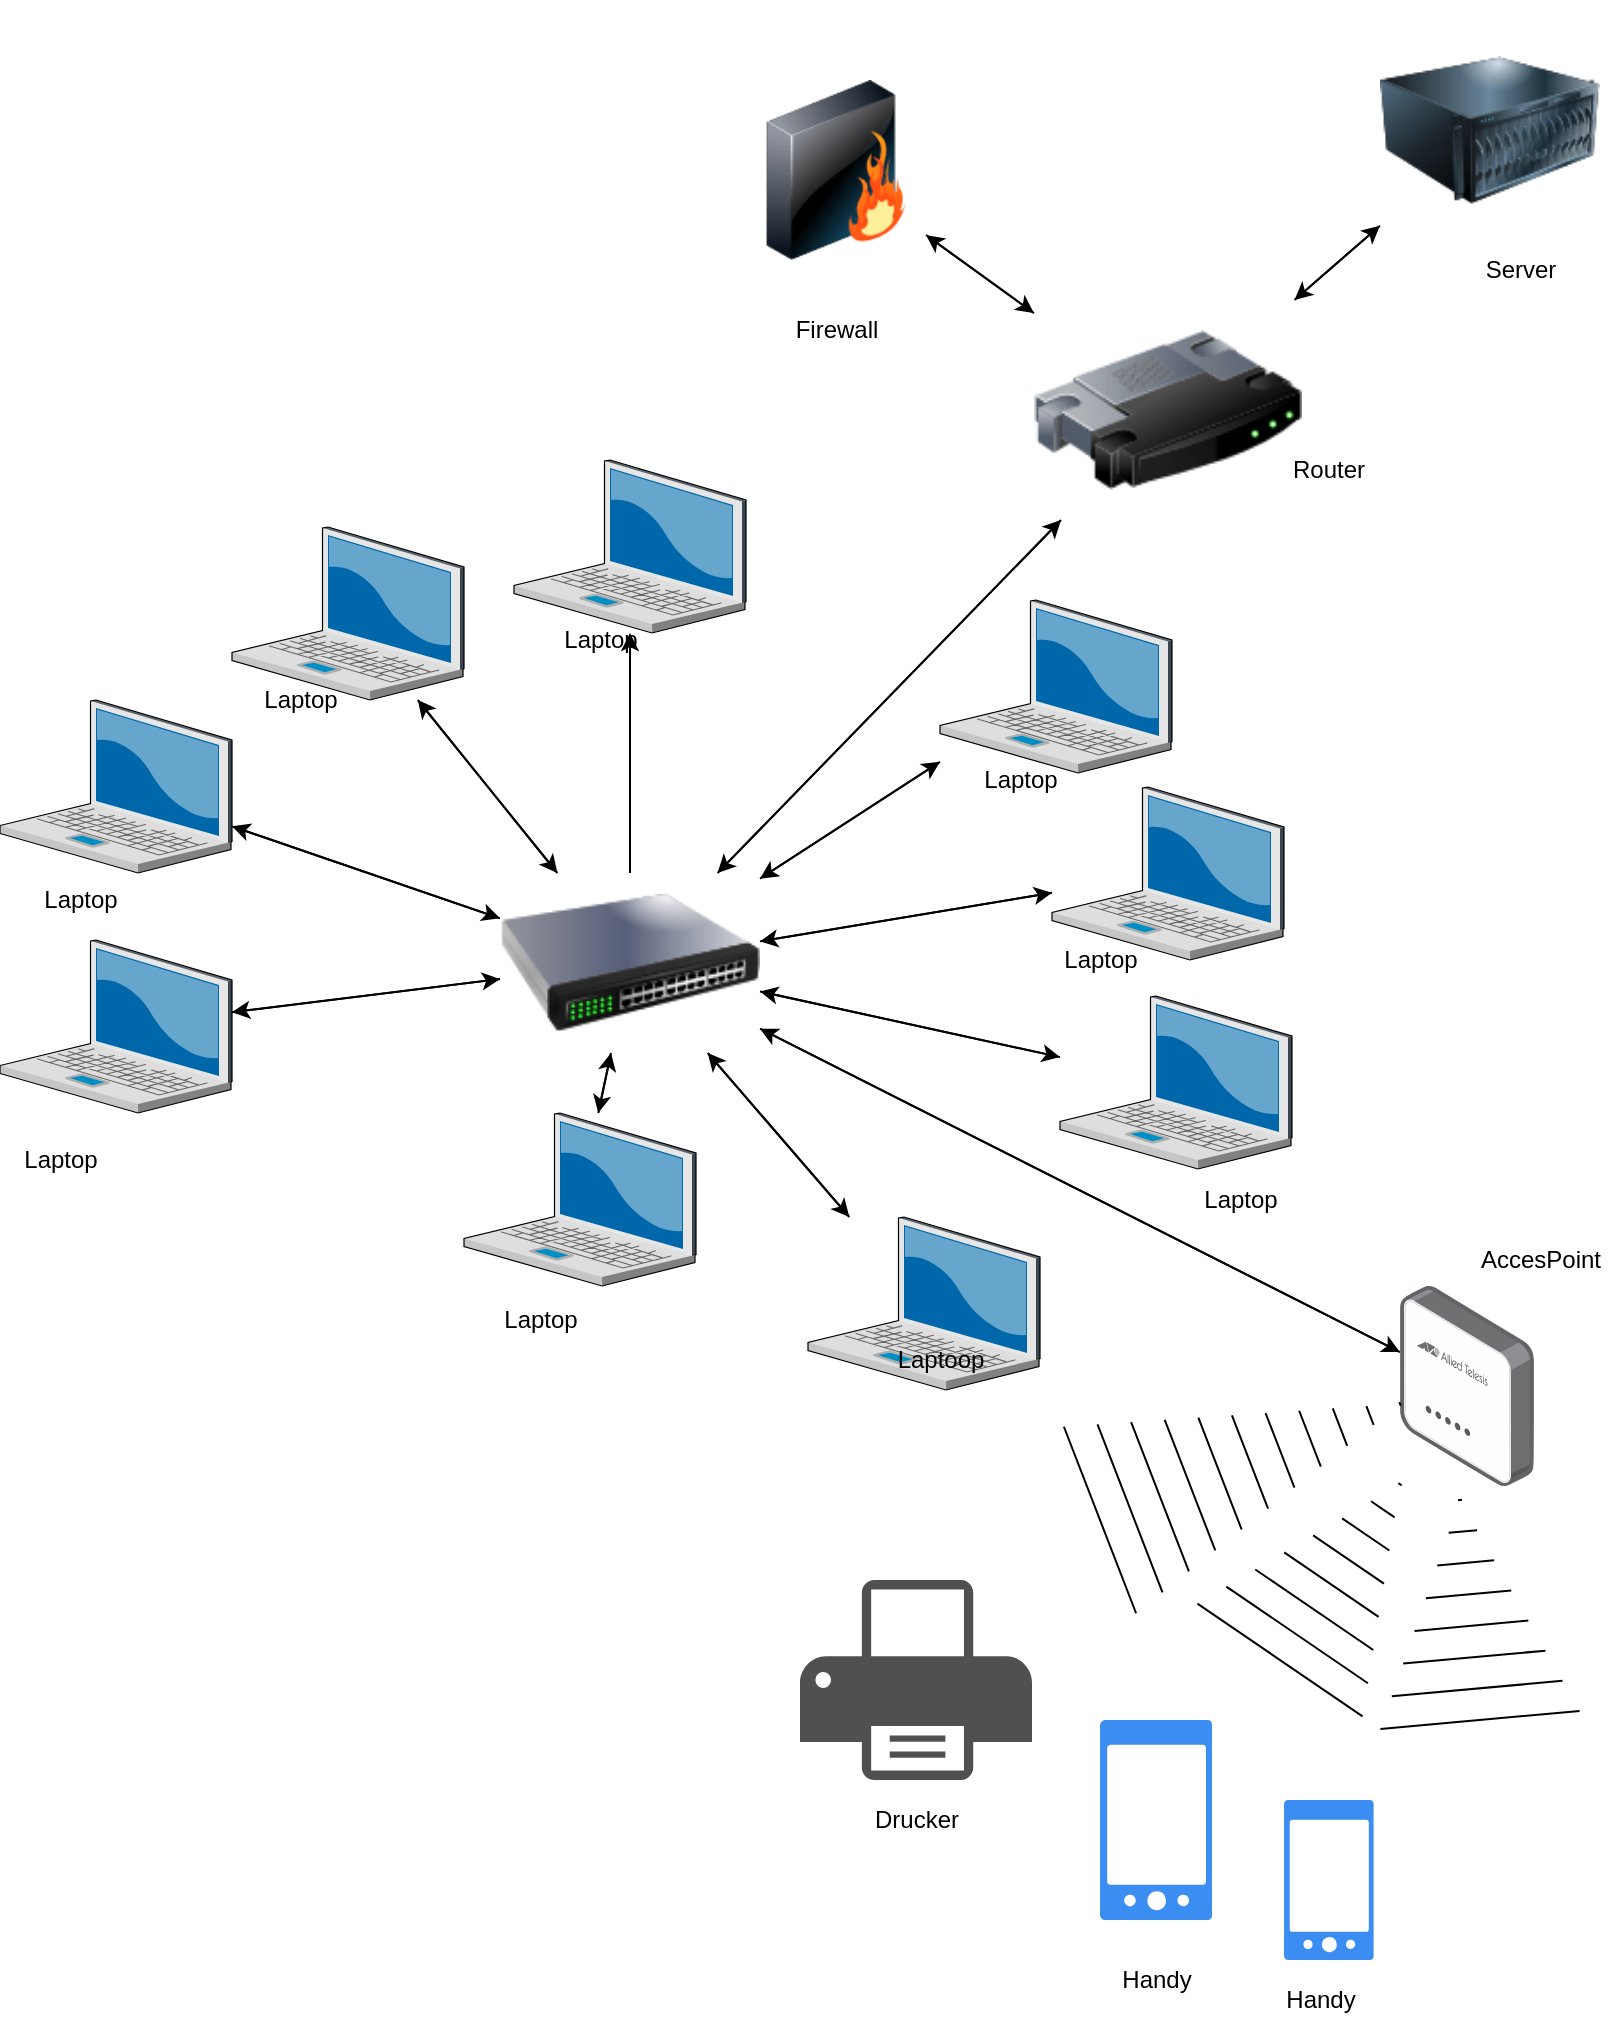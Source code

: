 <mxfile version="20.2.3" type="device"><diagram id="gVSdMcFEW7-252TxvJk8" name="Seite-1"><mxGraphModel dx="1727" dy="1206" grid="1" gridSize="10" guides="1" tooltips="1" connect="1" arrows="1" fold="1" page="1" pageScale="1" pageWidth="827" pageHeight="1169" math="0" shadow="0"><root><mxCell id="0"/><mxCell id="1" parent="0"/><mxCell id="Zn9NvJ4ai3Ad5tW6TySo-27" style="edgeStyle=none;rounded=0;orthogonalLoop=1;jettySize=auto;html=1;" edge="1" parent="1" source="Zn9NvJ4ai3Ad5tW6TySo-1" target="Zn9NvJ4ai3Ad5tW6TySo-15"><mxGeometry relative="1" as="geometry"/></mxCell><mxCell id="Zn9NvJ4ai3Ad5tW6TySo-28" value="" style="edgeStyle=none;rounded=0;orthogonalLoop=1;jettySize=auto;html=1;" edge="1" parent="1" source="Zn9NvJ4ai3Ad5tW6TySo-1" target="Zn9NvJ4ai3Ad5tW6TySo-9"><mxGeometry relative="1" as="geometry"/></mxCell><mxCell id="Zn9NvJ4ai3Ad5tW6TySo-30" value="" style="edgeStyle=none;rounded=0;orthogonalLoop=1;jettySize=auto;html=1;" edge="1" parent="1" source="Zn9NvJ4ai3Ad5tW6TySo-1" target="Zn9NvJ4ai3Ad5tW6TySo-12"><mxGeometry relative="1" as="geometry"/></mxCell><mxCell id="Zn9NvJ4ai3Ad5tW6TySo-32" style="edgeStyle=none;rounded=0;orthogonalLoop=1;jettySize=auto;html=1;" edge="1" parent="1" source="Zn9NvJ4ai3Ad5tW6TySo-1" target="Zn9NvJ4ai3Ad5tW6TySo-11"><mxGeometry relative="1" as="geometry"/></mxCell><mxCell id="Zn9NvJ4ai3Ad5tW6TySo-34" style="edgeStyle=none;rounded=0;orthogonalLoop=1;jettySize=auto;html=1;" edge="1" parent="1" source="Zn9NvJ4ai3Ad5tW6TySo-1" target="Zn9NvJ4ai3Ad5tW6TySo-6"><mxGeometry relative="1" as="geometry"/></mxCell><mxCell id="Zn9NvJ4ai3Ad5tW6TySo-36" value="" style="edgeStyle=none;rounded=0;orthogonalLoop=1;jettySize=auto;html=1;" edge="1" parent="1" source="Zn9NvJ4ai3Ad5tW6TySo-1" target="Zn9NvJ4ai3Ad5tW6TySo-10"><mxGeometry relative="1" as="geometry"/></mxCell><mxCell id="Zn9NvJ4ai3Ad5tW6TySo-39" style="edgeStyle=none;rounded=0;orthogonalLoop=1;jettySize=auto;html=1;" edge="1" parent="1" source="Zn9NvJ4ai3Ad5tW6TySo-1" target="Zn9NvJ4ai3Ad5tW6TySo-5"><mxGeometry relative="1" as="geometry"/></mxCell><mxCell id="Zn9NvJ4ai3Ad5tW6TySo-40" style="edgeStyle=none;rounded=0;orthogonalLoop=1;jettySize=auto;html=1;" edge="1" parent="1" source="Zn9NvJ4ai3Ad5tW6TySo-1" target="Zn9NvJ4ai3Ad5tW6TySo-7"><mxGeometry relative="1" as="geometry"/></mxCell><mxCell id="Zn9NvJ4ai3Ad5tW6TySo-42" style="edgeStyle=none;rounded=0;orthogonalLoop=1;jettySize=auto;html=1;" edge="1" parent="1" source="Zn9NvJ4ai3Ad5tW6TySo-1" target="Zn9NvJ4ai3Ad5tW6TySo-8"><mxGeometry relative="1" as="geometry"/></mxCell><mxCell id="Zn9NvJ4ai3Ad5tW6TySo-46" style="edgeStyle=none;rounded=0;orthogonalLoop=1;jettySize=auto;html=1;" edge="1" parent="1" source="Zn9NvJ4ai3Ad5tW6TySo-1" target="Zn9NvJ4ai3Ad5tW6TySo-17"><mxGeometry relative="1" as="geometry"/></mxCell><mxCell id="Zn9NvJ4ai3Ad5tW6TySo-1" value="" style="image;html=1;image=img/lib/clip_art/networking/Switch_128x128.png" vertex="1" parent="1"><mxGeometry x="250" y="436.5" width="130" height="90" as="geometry"/></mxCell><mxCell id="Zn9NvJ4ai3Ad5tW6TySo-38" style="edgeStyle=none;rounded=0;orthogonalLoop=1;jettySize=auto;html=1;" edge="1" parent="1" source="Zn9NvJ4ai3Ad5tW6TySo-5" target="Zn9NvJ4ai3Ad5tW6TySo-1"><mxGeometry relative="1" as="geometry"/></mxCell><mxCell id="Zn9NvJ4ai3Ad5tW6TySo-5" value="" style="verticalLabelPosition=bottom;sketch=0;aspect=fixed;html=1;verticalAlign=top;strokeColor=none;align=center;outlineConnect=0;shape=mxgraph.citrix.laptop_2;" vertex="1" parent="1"><mxGeometry x="116" y="263.5" width="116" height="86.5" as="geometry"/></mxCell><mxCell id="Zn9NvJ4ai3Ad5tW6TySo-35" style="edgeStyle=none;rounded=0;orthogonalLoop=1;jettySize=auto;html=1;" edge="1" parent="1" source="Zn9NvJ4ai3Ad5tW6TySo-6" target="Zn9NvJ4ai3Ad5tW6TySo-1"><mxGeometry relative="1" as="geometry"/></mxCell><mxCell id="Zn9NvJ4ai3Ad5tW6TySo-6" value="" style="verticalLabelPosition=bottom;sketch=0;aspect=fixed;html=1;verticalAlign=top;strokeColor=none;align=center;outlineConnect=0;shape=mxgraph.citrix.laptop_2;" vertex="1" parent="1"><mxGeometry x="470" y="300" width="116" height="86.5" as="geometry"/></mxCell><mxCell id="Zn9NvJ4ai3Ad5tW6TySo-41" style="edgeStyle=none;rounded=0;orthogonalLoop=1;jettySize=auto;html=1;" edge="1" parent="1" source="Zn9NvJ4ai3Ad5tW6TySo-7" target="Zn9NvJ4ai3Ad5tW6TySo-1"><mxGeometry relative="1" as="geometry"/></mxCell><mxCell id="Zn9NvJ4ai3Ad5tW6TySo-7" value="" style="verticalLabelPosition=bottom;sketch=0;aspect=fixed;html=1;verticalAlign=top;strokeColor=none;align=center;outlineConnect=0;shape=mxgraph.citrix.laptop_2;" vertex="1" parent="1"><mxGeometry y="470" width="116" height="86.5" as="geometry"/></mxCell><mxCell id="Zn9NvJ4ai3Ad5tW6TySo-43" style="edgeStyle=none;rounded=0;orthogonalLoop=1;jettySize=auto;html=1;" edge="1" parent="1" source="Zn9NvJ4ai3Ad5tW6TySo-8" target="Zn9NvJ4ai3Ad5tW6TySo-1"><mxGeometry relative="1" as="geometry"/></mxCell><mxCell id="Zn9NvJ4ai3Ad5tW6TySo-8" value="" style="verticalLabelPosition=bottom;sketch=0;aspect=fixed;html=1;verticalAlign=top;strokeColor=none;align=center;outlineConnect=0;shape=mxgraph.citrix.laptop_2;" vertex="1" parent="1"><mxGeometry x="232" y="556.5" width="116" height="86.5" as="geometry"/></mxCell><mxCell id="Zn9NvJ4ai3Ad5tW6TySo-29" value="" style="edgeStyle=none;rounded=0;orthogonalLoop=1;jettySize=auto;html=1;" edge="1" parent="1" source="Zn9NvJ4ai3Ad5tW6TySo-9" target="Zn9NvJ4ai3Ad5tW6TySo-1"><mxGeometry relative="1" as="geometry"/></mxCell><mxCell id="Zn9NvJ4ai3Ad5tW6TySo-9" value="" style="verticalLabelPosition=bottom;sketch=0;aspect=fixed;html=1;verticalAlign=top;strokeColor=none;align=center;outlineConnect=0;shape=mxgraph.citrix.laptop_2;" vertex="1" parent="1"><mxGeometry x="404" y="608.5" width="116" height="86.5" as="geometry"/></mxCell><mxCell id="Zn9NvJ4ai3Ad5tW6TySo-10" value="" style="verticalLabelPosition=bottom;sketch=0;aspect=fixed;html=1;verticalAlign=top;strokeColor=none;align=center;outlineConnect=0;shape=mxgraph.citrix.laptop_2;" vertex="1" parent="1"><mxGeometry x="257" y="230" width="116" height="86.5" as="geometry"/></mxCell><mxCell id="Zn9NvJ4ai3Ad5tW6TySo-33" style="edgeStyle=none;rounded=0;orthogonalLoop=1;jettySize=auto;html=1;" edge="1" parent="1" source="Zn9NvJ4ai3Ad5tW6TySo-11" target="Zn9NvJ4ai3Ad5tW6TySo-1"><mxGeometry relative="1" as="geometry"/></mxCell><mxCell id="Zn9NvJ4ai3Ad5tW6TySo-11" value="" style="verticalLabelPosition=bottom;sketch=0;aspect=fixed;html=1;verticalAlign=top;strokeColor=none;align=center;outlineConnect=0;shape=mxgraph.citrix.laptop_2;" vertex="1" parent="1"><mxGeometry x="526" y="393.5" width="116" height="86.5" as="geometry"/></mxCell><mxCell id="Zn9NvJ4ai3Ad5tW6TySo-31" value="" style="edgeStyle=none;rounded=0;orthogonalLoop=1;jettySize=auto;html=1;" edge="1" parent="1" source="Zn9NvJ4ai3Ad5tW6TySo-12" target="Zn9NvJ4ai3Ad5tW6TySo-1"><mxGeometry relative="1" as="geometry"/></mxCell><mxCell id="Zn9NvJ4ai3Ad5tW6TySo-12" value="" style="verticalLabelPosition=bottom;sketch=0;aspect=fixed;html=1;verticalAlign=top;strokeColor=none;align=center;outlineConnect=0;shape=mxgraph.citrix.laptop_2;" vertex="1" parent="1"><mxGeometry x="530" y="498" width="116" height="86.5" as="geometry"/></mxCell><mxCell id="Zn9NvJ4ai3Ad5tW6TySo-73" style="edgeStyle=none;rounded=0;orthogonalLoop=1;jettySize=auto;html=1;" edge="1" parent="1" source="Zn9NvJ4ai3Ad5tW6TySo-13" target="Zn9NvJ4ai3Ad5tW6TySo-1"><mxGeometry relative="1" as="geometry"/></mxCell><mxCell id="Zn9NvJ4ai3Ad5tW6TySo-13" value="" style="points=[];aspect=fixed;html=1;align=center;shadow=0;dashed=0;image;image=img/lib/allied_telesis/wireless/Access_Point_Indoor.svg;" vertex="1" parent="1"><mxGeometry x="700" y="643" width="67.03" height="100" as="geometry"/></mxCell><mxCell id="Zn9NvJ4ai3Ad5tW6TySo-26" style="rounded=0;orthogonalLoop=1;jettySize=auto;html=1;" edge="1" parent="1" source="Zn9NvJ4ai3Ad5tW6TySo-15" target="Zn9NvJ4ai3Ad5tW6TySo-1"><mxGeometry relative="1" as="geometry"/></mxCell><mxCell id="Zn9NvJ4ai3Ad5tW6TySo-15" value="" style="verticalLabelPosition=bottom;sketch=0;aspect=fixed;html=1;verticalAlign=top;strokeColor=none;align=center;outlineConnect=0;shape=mxgraph.citrix.laptop_2;" vertex="1" parent="1"><mxGeometry y="350" width="116" height="86.5" as="geometry"/></mxCell><mxCell id="Zn9NvJ4ai3Ad5tW6TySo-45" style="edgeStyle=none;rounded=0;orthogonalLoop=1;jettySize=auto;html=1;" edge="1" parent="1" source="Zn9NvJ4ai3Ad5tW6TySo-17" target="Zn9NvJ4ai3Ad5tW6TySo-1"><mxGeometry relative="1" as="geometry"/></mxCell><mxCell id="Zn9NvJ4ai3Ad5tW6TySo-47" style="edgeStyle=none;rounded=0;orthogonalLoop=1;jettySize=auto;html=1;" edge="1" parent="1" source="Zn9NvJ4ai3Ad5tW6TySo-1" target="Zn9NvJ4ai3Ad5tW6TySo-13"><mxGeometry relative="1" as="geometry"/></mxCell><mxCell id="Zn9NvJ4ai3Ad5tW6TySo-49" style="edgeStyle=none;rounded=0;orthogonalLoop=1;jettySize=auto;html=1;" edge="1" parent="1" source="Zn9NvJ4ai3Ad5tW6TySo-17" target="Zn9NvJ4ai3Ad5tW6TySo-20"><mxGeometry relative="1" as="geometry"/></mxCell><mxCell id="Zn9NvJ4ai3Ad5tW6TySo-71" style="edgeStyle=none;rounded=0;orthogonalLoop=1;jettySize=auto;html=1;" edge="1" parent="1" source="Zn9NvJ4ai3Ad5tW6TySo-17" target="Zn9NvJ4ai3Ad5tW6TySo-69"><mxGeometry relative="1" as="geometry"/></mxCell><mxCell id="Zn9NvJ4ai3Ad5tW6TySo-17" value="" style="image;html=1;image=img/lib/clip_art/networking/Router_128x128.png" vertex="1" parent="1"><mxGeometry x="517" y="150" width="134" height="110" as="geometry"/></mxCell><mxCell id="Zn9NvJ4ai3Ad5tW6TySo-19" value="" style="sketch=0;pointerEvents=1;shadow=0;dashed=0;html=1;strokeColor=none;fillColor=#505050;labelPosition=center;verticalLabelPosition=bottom;verticalAlign=top;outlineConnect=0;align=center;shape=mxgraph.office.devices.printer;" vertex="1" parent="1"><mxGeometry x="400" y="790" width="116" height="100" as="geometry"/></mxCell><mxCell id="Zn9NvJ4ai3Ad5tW6TySo-50" style="edgeStyle=none;rounded=0;orthogonalLoop=1;jettySize=auto;html=1;" edge="1" parent="1" source="Zn9NvJ4ai3Ad5tW6TySo-20" target="Zn9NvJ4ai3Ad5tW6TySo-17"><mxGeometry relative="1" as="geometry"/></mxCell><mxCell id="Zn9NvJ4ai3Ad5tW6TySo-20" value="" style="image;html=1;image=img/lib/clip_art/networking/Firewall_128x128.png" vertex="1" parent="1"><mxGeometry x="373" y="40" width="90" height="90" as="geometry"/></mxCell><mxCell id="Zn9NvJ4ai3Ad5tW6TySo-23" value="" style="sketch=0;html=1;aspect=fixed;strokeColor=none;shadow=0;align=center;verticalAlign=top;fillColor=#3B8DF1;shape=mxgraph.gcp2.phone_android" vertex="1" parent="1"><mxGeometry x="550" y="860" width="56" height="100" as="geometry"/></mxCell><mxCell id="Zn9NvJ4ai3Ad5tW6TySo-24" value="" style="sketch=0;html=1;aspect=fixed;strokeColor=none;shadow=0;align=center;verticalAlign=top;fillColor=#3B8DF1;shape=mxgraph.gcp2.phone_android" vertex="1" parent="1"><mxGeometry x="642" y="900" width="44.8" height="80" as="geometry"/></mxCell><mxCell id="Zn9NvJ4ai3Ad5tW6TySo-51" value="" style="shape=mxgraph.arrows2.wedgeArrowDashed2;html=1;bendable=0;startWidth=50;stepSize=15;rounded=0;" edge="1" parent="1" target="Zn9NvJ4ai3Ad5tW6TySo-13"><mxGeometry width="100" height="100" relative="1" as="geometry"><mxPoint x="640" y="830" as="sourcePoint"/><mxPoint x="700" y="730" as="targetPoint"/></mxGeometry></mxCell><mxCell id="Zn9NvJ4ai3Ad5tW6TySo-52" value="" style="shape=mxgraph.arrows2.wedgeArrowDashed2;html=1;bendable=0;startWidth=50;stepSize=15;rounded=0;" edge="1" parent="1" target="Zn9NvJ4ai3Ad5tW6TySo-13"><mxGeometry width="100" height="100" relative="1" as="geometry"><mxPoint x="550" y="760" as="sourcePoint"/><mxPoint x="680" y="700" as="targetPoint"/><Array as="points"><mxPoint x="540" y="750"/><mxPoint x="520" y="750"/></Array></mxGeometry></mxCell><mxCell id="Zn9NvJ4ai3Ad5tW6TySo-53" value="" style="shape=mxgraph.arrows2.wedgeArrowDashed2;html=1;bendable=0;startWidth=50;stepSize=15;rounded=0;" edge="1" parent="1"><mxGeometry width="100" height="100" relative="1" as="geometry"><mxPoint x="740" y="860" as="sourcePoint"/><mxPoint x="730" y="750" as="targetPoint"/><Array as="points"><mxPoint x="670" y="780"/><mxPoint x="480" y="690"/></Array></mxGeometry></mxCell><mxCell id="Zn9NvJ4ai3Ad5tW6TySo-54" value="Laptop" style="text;html=1;align=center;verticalAlign=middle;resizable=0;points=[];autosize=1;strokeColor=none;fillColor=none;" vertex="1" parent="1"><mxGeometry y="565" width="60" height="30" as="geometry"/></mxCell><mxCell id="Zn9NvJ4ai3Ad5tW6TySo-55" value="Laptop" style="text;html=1;align=center;verticalAlign=middle;resizable=0;points=[];autosize=1;strokeColor=none;fillColor=none;" vertex="1" parent="1"><mxGeometry x="10" y="435" width="60" height="30" as="geometry"/></mxCell><mxCell id="Zn9NvJ4ai3Ad5tW6TySo-56" value="Laptop" style="text;html=1;align=center;verticalAlign=middle;resizable=0;points=[];autosize=1;strokeColor=none;fillColor=none;" vertex="1" parent="1"><mxGeometry x="120" y="335" width="60" height="30" as="geometry"/></mxCell><mxCell id="Zn9NvJ4ai3Ad5tW6TySo-57" value="Laptop" style="text;html=1;align=center;verticalAlign=middle;resizable=0;points=[];autosize=1;strokeColor=none;fillColor=none;" vertex="1" parent="1"><mxGeometry x="270" y="305" width="60" height="30" as="geometry"/></mxCell><mxCell id="Zn9NvJ4ai3Ad5tW6TySo-58" value="Laptop" style="text;html=1;align=center;verticalAlign=middle;resizable=0;points=[];autosize=1;strokeColor=none;fillColor=none;" vertex="1" parent="1"><mxGeometry x="480" y="375" width="60" height="30" as="geometry"/></mxCell><mxCell id="Zn9NvJ4ai3Ad5tW6TySo-59" value="Laptop" style="text;html=1;align=center;verticalAlign=middle;resizable=0;points=[];autosize=1;strokeColor=none;fillColor=none;" vertex="1" parent="1"><mxGeometry x="520" y="465" width="60" height="30" as="geometry"/></mxCell><mxCell id="Zn9NvJ4ai3Ad5tW6TySo-60" value="Laptop" style="text;html=1;align=center;verticalAlign=middle;resizable=0;points=[];autosize=1;strokeColor=none;fillColor=none;" vertex="1" parent="1"><mxGeometry x="590" y="585" width="60" height="30" as="geometry"/></mxCell><mxCell id="Zn9NvJ4ai3Ad5tW6TySo-61" value="Laptoop" style="text;html=1;align=center;verticalAlign=middle;resizable=0;points=[];autosize=1;strokeColor=none;fillColor=none;" vertex="1" parent="1"><mxGeometry x="435" y="665" width="70" height="30" as="geometry"/></mxCell><mxCell id="Zn9NvJ4ai3Ad5tW6TySo-62" value="Laptop" style="text;html=1;align=center;verticalAlign=middle;resizable=0;points=[];autosize=1;strokeColor=none;fillColor=none;" vertex="1" parent="1"><mxGeometry x="240" y="645" width="60" height="30" as="geometry"/></mxCell><mxCell id="Zn9NvJ4ai3Ad5tW6TySo-63" value="AccesPoint" style="text;html=1;align=center;verticalAlign=middle;resizable=0;points=[];autosize=1;strokeColor=none;fillColor=none;" vertex="1" parent="1"><mxGeometry x="730" y="615" width="80" height="30" as="geometry"/></mxCell><mxCell id="Zn9NvJ4ai3Ad5tW6TySo-64" value="Handy" style="text;html=1;align=center;verticalAlign=middle;resizable=0;points=[];autosize=1;strokeColor=none;fillColor=none;" vertex="1" parent="1"><mxGeometry x="548" y="975" width="60" height="30" as="geometry"/></mxCell><mxCell id="Zn9NvJ4ai3Ad5tW6TySo-65" value="Handy" style="text;html=1;align=center;verticalAlign=middle;resizable=0;points=[];autosize=1;strokeColor=none;fillColor=none;" vertex="1" parent="1"><mxGeometry x="630" y="985" width="60" height="30" as="geometry"/></mxCell><mxCell id="Zn9NvJ4ai3Ad5tW6TySo-66" value="Drucker&lt;br&gt;" style="text;html=1;align=center;verticalAlign=middle;resizable=0;points=[];autosize=1;strokeColor=none;fillColor=none;" vertex="1" parent="1"><mxGeometry x="423" y="895" width="70" height="30" as="geometry"/></mxCell><mxCell id="Zn9NvJ4ai3Ad5tW6TySo-67" value="Firewall" style="text;html=1;align=center;verticalAlign=middle;resizable=0;points=[];autosize=1;strokeColor=none;fillColor=none;" vertex="1" parent="1"><mxGeometry x="388" y="150" width="60" height="30" as="geometry"/></mxCell><mxCell id="Zn9NvJ4ai3Ad5tW6TySo-68" value="Router" style="text;html=1;align=center;verticalAlign=middle;resizable=0;points=[];autosize=1;strokeColor=none;fillColor=none;" vertex="1" parent="1"><mxGeometry x="634.4" y="220" width="60" height="30" as="geometry"/></mxCell><mxCell id="Zn9NvJ4ai3Ad5tW6TySo-70" style="edgeStyle=none;rounded=0;orthogonalLoop=1;jettySize=auto;html=1;" edge="1" parent="1" source="Zn9NvJ4ai3Ad5tW6TySo-69" target="Zn9NvJ4ai3Ad5tW6TySo-17"><mxGeometry relative="1" as="geometry"/></mxCell><mxCell id="Zn9NvJ4ai3Ad5tW6TySo-69" value="" style="image;html=1;image=img/lib/clip_art/computers/Server_128x128.png" vertex="1" parent="1"><mxGeometry x="690" width="110" height="130" as="geometry"/></mxCell><mxCell id="Zn9NvJ4ai3Ad5tW6TySo-72" value="Server" style="text;html=1;align=center;verticalAlign=middle;resizable=0;points=[];autosize=1;strokeColor=none;fillColor=none;" vertex="1" parent="1"><mxGeometry x="730" y="120" width="60" height="30" as="geometry"/></mxCell></root></mxGraphModel></diagram></mxfile>